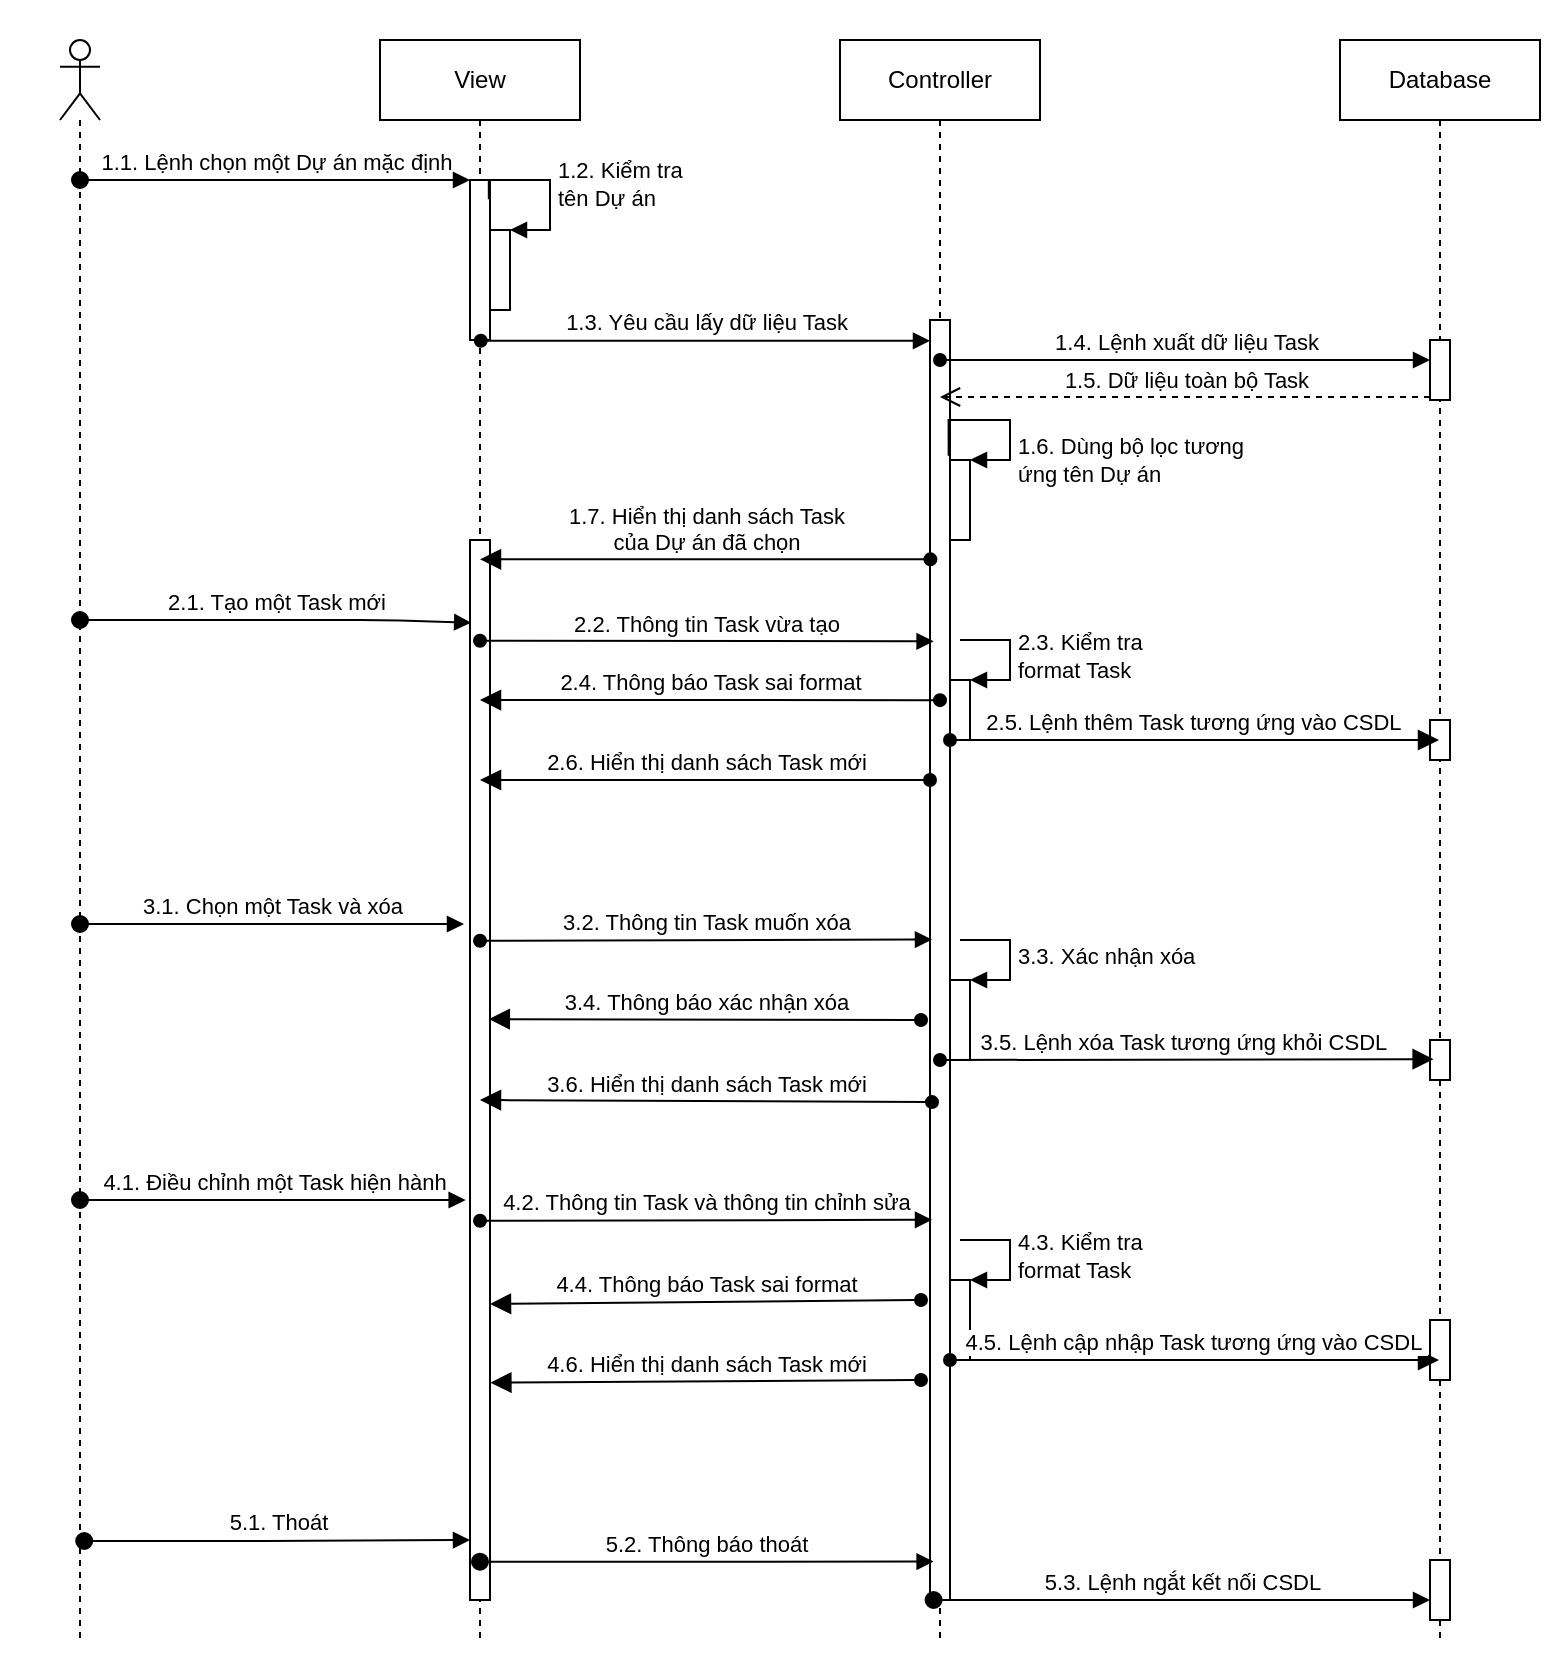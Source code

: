 <mxfile version="13.9.2" type="device"><diagram id="R4YefLO4PNZV0XbzrqV-" name="Page-1"><mxGraphModel dx="1038" dy="523" grid="1" gridSize="10" guides="1" tooltips="1" connect="1" arrows="1" fold="1" page="1" pageScale="1" pageWidth="827" pageHeight="1169" math="0" shadow="0"><root><mxCell id="0"/><mxCell id="1" parent="0"/><mxCell id="US-BKzmzHyzMaFI5YDXk-65" value="" style="rounded=0;whiteSpace=wrap;html=1;strokeColor=none;" parent="1" vertex="1"><mxGeometry y="20" width="780" height="830" as="geometry"/></mxCell><mxCell id="US-BKzmzHyzMaFI5YDXk-1" value="" style="shape=umlLifeline;participant=umlActor;perimeter=lifelinePerimeter;whiteSpace=wrap;html=1;container=1;collapsible=0;recursiveResize=0;verticalAlign=top;spacingTop=36;outlineConnect=0;" parent="1" vertex="1"><mxGeometry x="30" y="40" width="20" height="800" as="geometry"/></mxCell><mxCell id="US-BKzmzHyzMaFI5YDXk-61" value="5.1. Thoát" style="html=1;verticalAlign=bottom;startArrow=oval;endArrow=block;startSize=8;entryX=-0.26;entryY=0.383;entryDx=0;entryDy=0;entryPerimeter=0;" parent="US-BKzmzHyzMaFI5YDXk-1" edge="1"><mxGeometry relative="1" as="geometry"><mxPoint x="12.1" y="750.5" as="sourcePoint"/><mxPoint x="205.0" y="750" as="targetPoint"/><Array as="points"><mxPoint x="92.6" y="750.5"/></Array></mxGeometry></mxCell><mxCell id="US-BKzmzHyzMaFI5YDXk-5" value="View" style="shape=umlLifeline;perimeter=lifelinePerimeter;whiteSpace=wrap;html=1;container=1;collapsible=0;recursiveResize=0;outlineConnect=0;" parent="1" vertex="1"><mxGeometry x="190" y="40" width="100" height="800" as="geometry"/></mxCell><mxCell id="US-BKzmzHyzMaFI5YDXk-8" value="" style="html=1;points=[];perimeter=orthogonalPerimeter;" parent="US-BKzmzHyzMaFI5YDXk-5" vertex="1"><mxGeometry x="45" y="70" width="10" height="80" as="geometry"/></mxCell><mxCell id="US-BKzmzHyzMaFI5YDXk-10" value="" style="html=1;points=[];perimeter=orthogonalPerimeter;" parent="US-BKzmzHyzMaFI5YDXk-5" vertex="1"><mxGeometry x="55" y="95" width="10" height="40" as="geometry"/></mxCell><mxCell id="US-BKzmzHyzMaFI5YDXk-11" value="1.2. Kiểm tra&lt;br&gt;tên Dự án" style="edgeStyle=orthogonalEdgeStyle;html=1;align=left;spacingLeft=2;endArrow=block;rounded=0;entryX=1;entryY=0;exitX=0.94;exitY=0.12;exitDx=0;exitDy=0;exitPerimeter=0;" parent="US-BKzmzHyzMaFI5YDXk-5" source="US-BKzmzHyzMaFI5YDXk-8" target="US-BKzmzHyzMaFI5YDXk-10" edge="1"><mxGeometry relative="1" as="geometry"><mxPoint x="60" y="60" as="sourcePoint"/><Array as="points"><mxPoint x="54" y="70"/><mxPoint x="85" y="70"/><mxPoint x="85" y="95"/></Array></mxGeometry></mxCell><mxCell id="US-BKzmzHyzMaFI5YDXk-24" value="" style="html=1;points=[];perimeter=orthogonalPerimeter;" parent="US-BKzmzHyzMaFI5YDXk-5" vertex="1"><mxGeometry x="45" y="250" width="10" height="530" as="geometry"/></mxCell><mxCell id="US-BKzmzHyzMaFI5YDXk-6" value="Controller" style="shape=umlLifeline;perimeter=lifelinePerimeter;whiteSpace=wrap;html=1;container=1;collapsible=0;recursiveResize=0;outlineConnect=0;" parent="1" vertex="1"><mxGeometry x="420" y="40" width="100" height="800" as="geometry"/></mxCell><mxCell id="US-BKzmzHyzMaFI5YDXk-18" value="" style="html=1;points=[];perimeter=orthogonalPerimeter;" parent="US-BKzmzHyzMaFI5YDXk-6" vertex="1"><mxGeometry x="45" y="140" width="10" height="640" as="geometry"/></mxCell><mxCell id="US-BKzmzHyzMaFI5YDXk-19" value="" style="html=1;points=[];perimeter=orthogonalPerimeter;" parent="US-BKzmzHyzMaFI5YDXk-6" vertex="1"><mxGeometry x="55" y="210" width="10" height="40" as="geometry"/></mxCell><mxCell id="US-BKzmzHyzMaFI5YDXk-20" value="1.6. Dùng bộ lọc tương&amp;nbsp;&amp;nbsp;&lt;br&gt;ứng tên Dự án" style="edgeStyle=orthogonalEdgeStyle;html=1;align=left;spacingLeft=2;endArrow=block;rounded=0;entryX=1;entryY=0;exitX=0.933;exitY=0.106;exitDx=0;exitDy=0;exitPerimeter=0;" parent="US-BKzmzHyzMaFI5YDXk-6" source="US-BKzmzHyzMaFI5YDXk-18" target="US-BKzmzHyzMaFI5YDXk-19" edge="1"><mxGeometry x="0.446" y="-5" relative="1" as="geometry"><mxPoint x="60" y="190" as="sourcePoint"/><Array as="points"><mxPoint x="54" y="190"/><mxPoint x="85" y="190"/><mxPoint x="85" y="210"/></Array><mxPoint x="5" y="5" as="offset"/></mxGeometry></mxCell><mxCell id="zlJWocUaUTbguE9r2Fw4-3" value="" style="html=1;points=[];perimeter=orthogonalPerimeter;" vertex="1" parent="US-BKzmzHyzMaFI5YDXk-6"><mxGeometry x="55" y="320" width="10" height="30" as="geometry"/></mxCell><mxCell id="zlJWocUaUTbguE9r2Fw4-4" value="2.3. Kiểm tra&lt;br&gt;format Task" style="edgeStyle=orthogonalEdgeStyle;html=1;align=left;spacingLeft=2;endArrow=block;rounded=0;entryX=1;entryY=0;" edge="1" target="zlJWocUaUTbguE9r2Fw4-3" parent="US-BKzmzHyzMaFI5YDXk-6"><mxGeometry relative="1" as="geometry"><mxPoint x="60" y="300" as="sourcePoint"/><Array as="points"><mxPoint x="85" y="300"/></Array></mxGeometry></mxCell><mxCell id="zlJWocUaUTbguE9r2Fw4-9" value="" style="html=1;points=[];perimeter=orthogonalPerimeter;" vertex="1" parent="US-BKzmzHyzMaFI5YDXk-6"><mxGeometry x="55" y="470" width="10" height="40" as="geometry"/></mxCell><mxCell id="zlJWocUaUTbguE9r2Fw4-10" value="3.3. Xác nhận xóa" style="edgeStyle=orthogonalEdgeStyle;html=1;align=left;spacingLeft=2;endArrow=block;rounded=0;entryX=1;entryY=0;" edge="1" target="zlJWocUaUTbguE9r2Fw4-9" parent="US-BKzmzHyzMaFI5YDXk-6"><mxGeometry relative="1" as="geometry"><mxPoint x="60" y="450" as="sourcePoint"/><Array as="points"><mxPoint x="85" y="450"/></Array></mxGeometry></mxCell><mxCell id="zlJWocUaUTbguE9r2Fw4-13" value="" style="html=1;points=[];perimeter=orthogonalPerimeter;" vertex="1" parent="US-BKzmzHyzMaFI5YDXk-6"><mxGeometry x="55" y="620" width="10" height="40" as="geometry"/></mxCell><mxCell id="zlJWocUaUTbguE9r2Fw4-14" value="4.3. Kiểm tra&lt;br&gt;format Task" style="edgeStyle=orthogonalEdgeStyle;html=1;align=left;spacingLeft=2;endArrow=block;rounded=0;entryX=1;entryY=0;" edge="1" target="zlJWocUaUTbguE9r2Fw4-13" parent="US-BKzmzHyzMaFI5YDXk-6"><mxGeometry relative="1" as="geometry"><mxPoint x="60" y="600" as="sourcePoint"/><Array as="points"><mxPoint x="85" y="600"/></Array></mxGeometry></mxCell><mxCell id="US-BKzmzHyzMaFI5YDXk-7" value="Database" style="shape=umlLifeline;perimeter=lifelinePerimeter;whiteSpace=wrap;html=1;container=1;collapsible=0;recursiveResize=0;outlineConnect=0;" parent="1" vertex="1"><mxGeometry x="670" y="40" width="100" height="800" as="geometry"/></mxCell><mxCell id="US-BKzmzHyzMaFI5YDXk-14" value="" style="html=1;points=[];perimeter=orthogonalPerimeter;" parent="US-BKzmzHyzMaFI5YDXk-7" vertex="1"><mxGeometry x="45" y="150" width="10" height="30" as="geometry"/></mxCell><mxCell id="US-BKzmzHyzMaFI5YDXk-39" value="" style="html=1;points=[];perimeter=orthogonalPerimeter;" parent="US-BKzmzHyzMaFI5YDXk-7" vertex="1"><mxGeometry x="45" y="340" width="10" height="20" as="geometry"/></mxCell><mxCell id="US-BKzmzHyzMaFI5YDXk-62" value="" style="html=1;points=[];perimeter=orthogonalPerimeter;" parent="US-BKzmzHyzMaFI5YDXk-7" vertex="1"><mxGeometry x="45" y="500" width="10" height="20" as="geometry"/></mxCell><mxCell id="US-BKzmzHyzMaFI5YDXk-63" value="" style="html=1;points=[];perimeter=orthogonalPerimeter;" parent="US-BKzmzHyzMaFI5YDXk-7" vertex="1"><mxGeometry x="45" y="640" width="10" height="30" as="geometry"/></mxCell><mxCell id="zlJWocUaUTbguE9r2Fw4-21" value="" style="html=1;points=[];perimeter=orthogonalPerimeter;" vertex="1" parent="US-BKzmzHyzMaFI5YDXk-7"><mxGeometry x="45" y="760" width="10" height="30" as="geometry"/></mxCell><mxCell id="US-BKzmzHyzMaFI5YDXk-9" value="1.1. Lệnh chọn một Dự án mặc định" style="html=1;verticalAlign=bottom;startArrow=oval;endArrow=block;startSize=8;" parent="1" source="US-BKzmzHyzMaFI5YDXk-1" target="US-BKzmzHyzMaFI5YDXk-8" edge="1"><mxGeometry relative="1" as="geometry"><mxPoint x="175" y="90" as="sourcePoint"/><Array as="points"><mxPoint x="120" y="110"/></Array></mxGeometry></mxCell><mxCell id="US-BKzmzHyzMaFI5YDXk-15" value="1.3. Yêu cầu lấy dữ liệu Task" style="html=1;verticalAlign=bottom;endArrow=block;exitX=0.54;exitY=1.005;exitDx=0;exitDy=0;exitPerimeter=0;startArrow=oval;startFill=1;" parent="1" source="US-BKzmzHyzMaFI5YDXk-8" target="US-BKzmzHyzMaFI5YDXk-18" edge="1"><mxGeometry relative="1" as="geometry"><mxPoint x="565" y="190" as="sourcePoint"/><mxPoint x="440" y="190" as="targetPoint"/></mxGeometry></mxCell><mxCell id="US-BKzmzHyzMaFI5YDXk-16" value="1.5. Dữ liệu toàn bộ Task" style="html=1;verticalAlign=bottom;endArrow=open;dashed=1;endSize=8;exitX=0;exitY=0.95;" parent="1" source="US-BKzmzHyzMaFI5YDXk-14" target="US-BKzmzHyzMaFI5YDXk-6" edge="1"><mxGeometry relative="1" as="geometry"><mxPoint x="565" y="266" as="targetPoint"/></mxGeometry></mxCell><mxCell id="US-BKzmzHyzMaFI5YDXk-21" value="1.7. Hiển thị danh sách Task&lt;br&gt;của Dự án đã chọn" style="html=1;verticalAlign=bottom;endArrow=block;endSize=8;endFill=1;startArrow=oval;startFill=1;exitX=0.02;exitY=0.187;exitDx=0;exitDy=0;exitPerimeter=0;" parent="1" target="US-BKzmzHyzMaFI5YDXk-5" edge="1" source="US-BKzmzHyzMaFI5YDXk-18"><mxGeometry relative="1" as="geometry"><mxPoint x="440" y="300" as="sourcePoint"/><mxPoint x="360" y="300" as="targetPoint"/></mxGeometry></mxCell><mxCell id="US-BKzmzHyzMaFI5YDXk-26" value="2.1. Tạo một Task mới" style="html=1;verticalAlign=bottom;startArrow=oval;endArrow=block;startSize=8;entryX=0.06;entryY=0.078;entryDx=0;entryDy=0;entryPerimeter=0;" parent="1" source="US-BKzmzHyzMaFI5YDXk-1" target="US-BKzmzHyzMaFI5YDXk-24" edge="1"><mxGeometry relative="1" as="geometry"><mxPoint x="175" y="320" as="sourcePoint"/><mxPoint x="235" y="320" as="targetPoint"/><Array as="points"><mxPoint x="190" y="330"/></Array></mxGeometry></mxCell><mxCell id="US-BKzmzHyzMaFI5YDXk-45" value="3.1. Chọn một Task và xóa" style="html=1;verticalAlign=bottom;startArrow=oval;endArrow=block;startSize=8;" parent="1" source="US-BKzmzHyzMaFI5YDXk-1" edge="1"><mxGeometry relative="1" as="geometry"><mxPoint x="49.5" y="385.8" as="sourcePoint"/><mxPoint x="232" y="482" as="targetPoint"/><Array as="points"><mxPoint x="120" y="482"/></Array></mxGeometry></mxCell><mxCell id="US-BKzmzHyzMaFI5YDXk-48" value="3.5. Lệnh xóa Task tương ứng khỏi CSDL&amp;nbsp;" style="html=1;verticalAlign=bottom;startArrow=oval;startFill=1;endArrow=block;startSize=6;endSize=8;endFill=1;entryX=0.18;entryY=0.48;entryDx=0;entryDy=0;entryPerimeter=0;" parent="1" edge="1" target="US-BKzmzHyzMaFI5YDXk-62"><mxGeometry width="80" relative="1" as="geometry"><mxPoint x="470" y="550" as="sourcePoint"/><mxPoint x="634.5" y="550" as="targetPoint"/></mxGeometry></mxCell><mxCell id="US-BKzmzHyzMaFI5YDXk-51" value="4.1. Điều chỉnh một Task hiện hành" style="html=1;verticalAlign=bottom;startArrow=oval;endArrow=block;startSize=8;entryX=-0.267;entryY=0.22;entryDx=0;entryDy=0;entryPerimeter=0;" parent="1" edge="1"><mxGeometry relative="1" as="geometry"><mxPoint x="40" y="620" as="sourcePoint"/><mxPoint x="232.83" y="620" as="targetPoint"/></mxGeometry></mxCell><mxCell id="zlJWocUaUTbguE9r2Fw4-1" value="1.4. Lệnh xuất dữ liệu Task" style="html=1;verticalAlign=bottom;endArrow=block;startArrow=oval;startFill=1;" edge="1" parent="1" target="US-BKzmzHyzMaFI5YDXk-14"><mxGeometry relative="1" as="geometry"><mxPoint x="470" y="200" as="sourcePoint"/><mxPoint x="639.6" y="200" as="targetPoint"/></mxGeometry></mxCell><mxCell id="zlJWocUaUTbguE9r2Fw4-2" value="2.2. Thông tin Task vừa tạo" style="html=1;verticalAlign=bottom;endArrow=block;exitX=0.54;exitY=1.005;exitDx=0;exitDy=0;exitPerimeter=0;startArrow=oval;startFill=1;entryX=0.18;entryY=0.251;entryDx=0;entryDy=0;entryPerimeter=0;" edge="1" parent="1" target="US-BKzmzHyzMaFI5YDXk-18"><mxGeometry relative="1" as="geometry"><mxPoint x="240.0" y="340.4" as="sourcePoint"/><mxPoint x="439.6" y="340" as="targetPoint"/></mxGeometry></mxCell><mxCell id="US-BKzmzHyzMaFI5YDXk-58" value="4.5. Lệnh cập nhập Task tương ứng vào CSDL&amp;nbsp;" style="html=1;verticalAlign=bottom;startArrow=oval;startFill=1;endArrow=block;startSize=6;endSize=8;endFill=1;" parent="1" target="US-BKzmzHyzMaFI5YDXk-7" edge="1" source="US-BKzmzHyzMaFI5YDXk-18"><mxGeometry width="80" relative="1" as="geometry"><mxPoint x="470" y="710" as="sourcePoint"/><mxPoint x="644.5" y="700" as="targetPoint"/><Array as="points"><mxPoint x="490" y="700"/></Array></mxGeometry></mxCell><mxCell id="zlJWocUaUTbguE9r2Fw4-5" value="2.4. Thông báo Task sai format" style="html=1;verticalAlign=bottom;endArrow=block;endSize=8;endFill=1;startArrow=oval;startFill=1;exitX=0.5;exitY=0.297;exitDx=0;exitDy=0;exitPerimeter=0;" edge="1" parent="1" source="US-BKzmzHyzMaFI5YDXk-18"><mxGeometry relative="1" as="geometry"><mxPoint x="440.5" y="370" as="sourcePoint"/><mxPoint x="240" y="370" as="targetPoint"/></mxGeometry></mxCell><mxCell id="zlJWocUaUTbguE9r2Fw4-6" value="2.6. Hiển thị danh sách Task mới" style="html=1;verticalAlign=bottom;endArrow=block;endSize=8;endFill=1;startArrow=oval;startFill=1;" edge="1" parent="1" source="US-BKzmzHyzMaFI5YDXk-18"><mxGeometry relative="1" as="geometry"><mxPoint x="440.5" y="410" as="sourcePoint"/><mxPoint x="240" y="410" as="targetPoint"/></mxGeometry></mxCell><mxCell id="zlJWocUaUTbguE9r2Fw4-8" value="3.2. Thông tin Task muốn xóa" style="html=1;verticalAlign=bottom;endArrow=block;exitX=0.54;exitY=1.005;exitDx=0;exitDy=0;exitPerimeter=0;startArrow=oval;startFill=1;entryX=0.1;entryY=0.484;entryDx=0;entryDy=0;entryPerimeter=0;" edge="1" parent="1" target="US-BKzmzHyzMaFI5YDXk-18"><mxGeometry relative="1" as="geometry"><mxPoint x="240" y="490.4" as="sourcePoint"/><mxPoint x="439.6" y="490" as="targetPoint"/></mxGeometry></mxCell><mxCell id="zlJWocUaUTbguE9r2Fw4-11" value="3.6. Hiển thị danh sách Task mới" style="html=1;verticalAlign=bottom;endArrow=block;endSize=8;endFill=1;startArrow=oval;startFill=1;exitX=0.1;exitY=0.611;exitDx=0;exitDy=0;exitPerimeter=0;" edge="1" parent="1" source="US-BKzmzHyzMaFI5YDXk-18"><mxGeometry relative="1" as="geometry"><mxPoint x="440.5" y="570" as="sourcePoint"/><mxPoint x="240" y="570" as="targetPoint"/></mxGeometry></mxCell><mxCell id="zlJWocUaUTbguE9r2Fw4-12" value="4.2. Thông tin Task và thông tin chỉnh sửa" style="html=1;verticalAlign=bottom;endArrow=block;exitX=0.54;exitY=1.005;exitDx=0;exitDy=0;exitPerimeter=0;startArrow=oval;startFill=1;entryX=0.1;entryY=0.703;entryDx=0;entryDy=0;entryPerimeter=0;" edge="1" parent="1" target="US-BKzmzHyzMaFI5YDXk-18"><mxGeometry relative="1" as="geometry"><mxPoint x="240" y="630.4" as="sourcePoint"/><mxPoint x="470" y="640" as="targetPoint"/></mxGeometry></mxCell><mxCell id="zlJWocUaUTbguE9r2Fw4-15" value="4.6. Hiển thị danh sách Task mới" style="html=1;verticalAlign=bottom;endArrow=block;endSize=8;endFill=1;startArrow=oval;startFill=1;entryX=1.02;entryY=0.795;entryDx=0;entryDy=0;entryPerimeter=0;" edge="1" parent="1" target="US-BKzmzHyzMaFI5YDXk-24"><mxGeometry relative="1" as="geometry"><mxPoint x="460.5" y="710" as="sourcePoint"/><mxPoint x="260" y="710" as="targetPoint"/></mxGeometry></mxCell><mxCell id="zlJWocUaUTbguE9r2Fw4-16" value="4.4. Thông báo Task sai format" style="html=1;verticalAlign=bottom;endArrow=block;endSize=8;endFill=1;startArrow=oval;startFill=1;" edge="1" parent="1"><mxGeometry relative="1" as="geometry"><mxPoint x="460.5" y="670" as="sourcePoint"/><mxPoint x="245" y="672" as="targetPoint"/></mxGeometry></mxCell><mxCell id="zlJWocUaUTbguE9r2Fw4-17" value="3.4. Thông báo xác nhận xóa" style="html=1;verticalAlign=bottom;endArrow=block;endSize=8;endFill=1;startArrow=oval;startFill=1;entryX=0.94;entryY=0.452;entryDx=0;entryDy=0;entryPerimeter=0;" edge="1" parent="1" target="US-BKzmzHyzMaFI5YDXk-24"><mxGeometry relative="1" as="geometry"><mxPoint x="460.5" y="530" as="sourcePoint"/><mxPoint x="260" y="530" as="targetPoint"/></mxGeometry></mxCell><mxCell id="zlJWocUaUTbguE9r2Fw4-19" value="5.2. Thông báo thoát" style="html=1;verticalAlign=bottom;startArrow=oval;endArrow=block;startSize=8;entryX=0.18;entryY=0.97;entryDx=0;entryDy=0;entryPerimeter=0;" edge="1" parent="1" target="US-BKzmzHyzMaFI5YDXk-18"><mxGeometry relative="1" as="geometry"><mxPoint x="239.997" y="800.84" as="sourcePoint"/><mxPoint x="440" y="800" as="targetPoint"/><Array as="points"><mxPoint x="270.33" y="800.84"/></Array></mxGeometry></mxCell><mxCell id="zlJWocUaUTbguE9r2Fw4-20" value="5.3. Lệnh ngắt kết nối CSDL" style="html=1;verticalAlign=bottom;startArrow=oval;endArrow=block;startSize=8;exitX=0.18;exitY=1;exitDx=0;exitDy=0;exitPerimeter=0;" edge="1" parent="1" source="US-BKzmzHyzMaFI5YDXk-18" target="zlJWocUaUTbguE9r2Fw4-21"><mxGeometry relative="1" as="geometry"><mxPoint x="440" y="820" as="sourcePoint"/><mxPoint x="690" y="820" as="targetPoint"/><Array as="points"><mxPoint x="581" y="820"/><mxPoint x="665" y="820"/></Array></mxGeometry></mxCell><mxCell id="US-BKzmzHyzMaFI5YDXk-38" value="2.5. Lệnh thêm Task tương ứng vào CSDL&amp;nbsp;" style="html=1;verticalAlign=bottom;startArrow=oval;startFill=1;endArrow=block;startSize=6;endSize=8;endFill=1;" parent="1" target="US-BKzmzHyzMaFI5YDXk-7" edge="1" source="US-BKzmzHyzMaFI5YDXk-18"><mxGeometry width="80" relative="1" as="geometry"><mxPoint x="440" y="390" as="sourcePoint"/><mxPoint x="320" y="380" as="targetPoint"/><Array as="points"><mxPoint x="570" y="390"/></Array></mxGeometry></mxCell></root></mxGraphModel></diagram></mxfile>